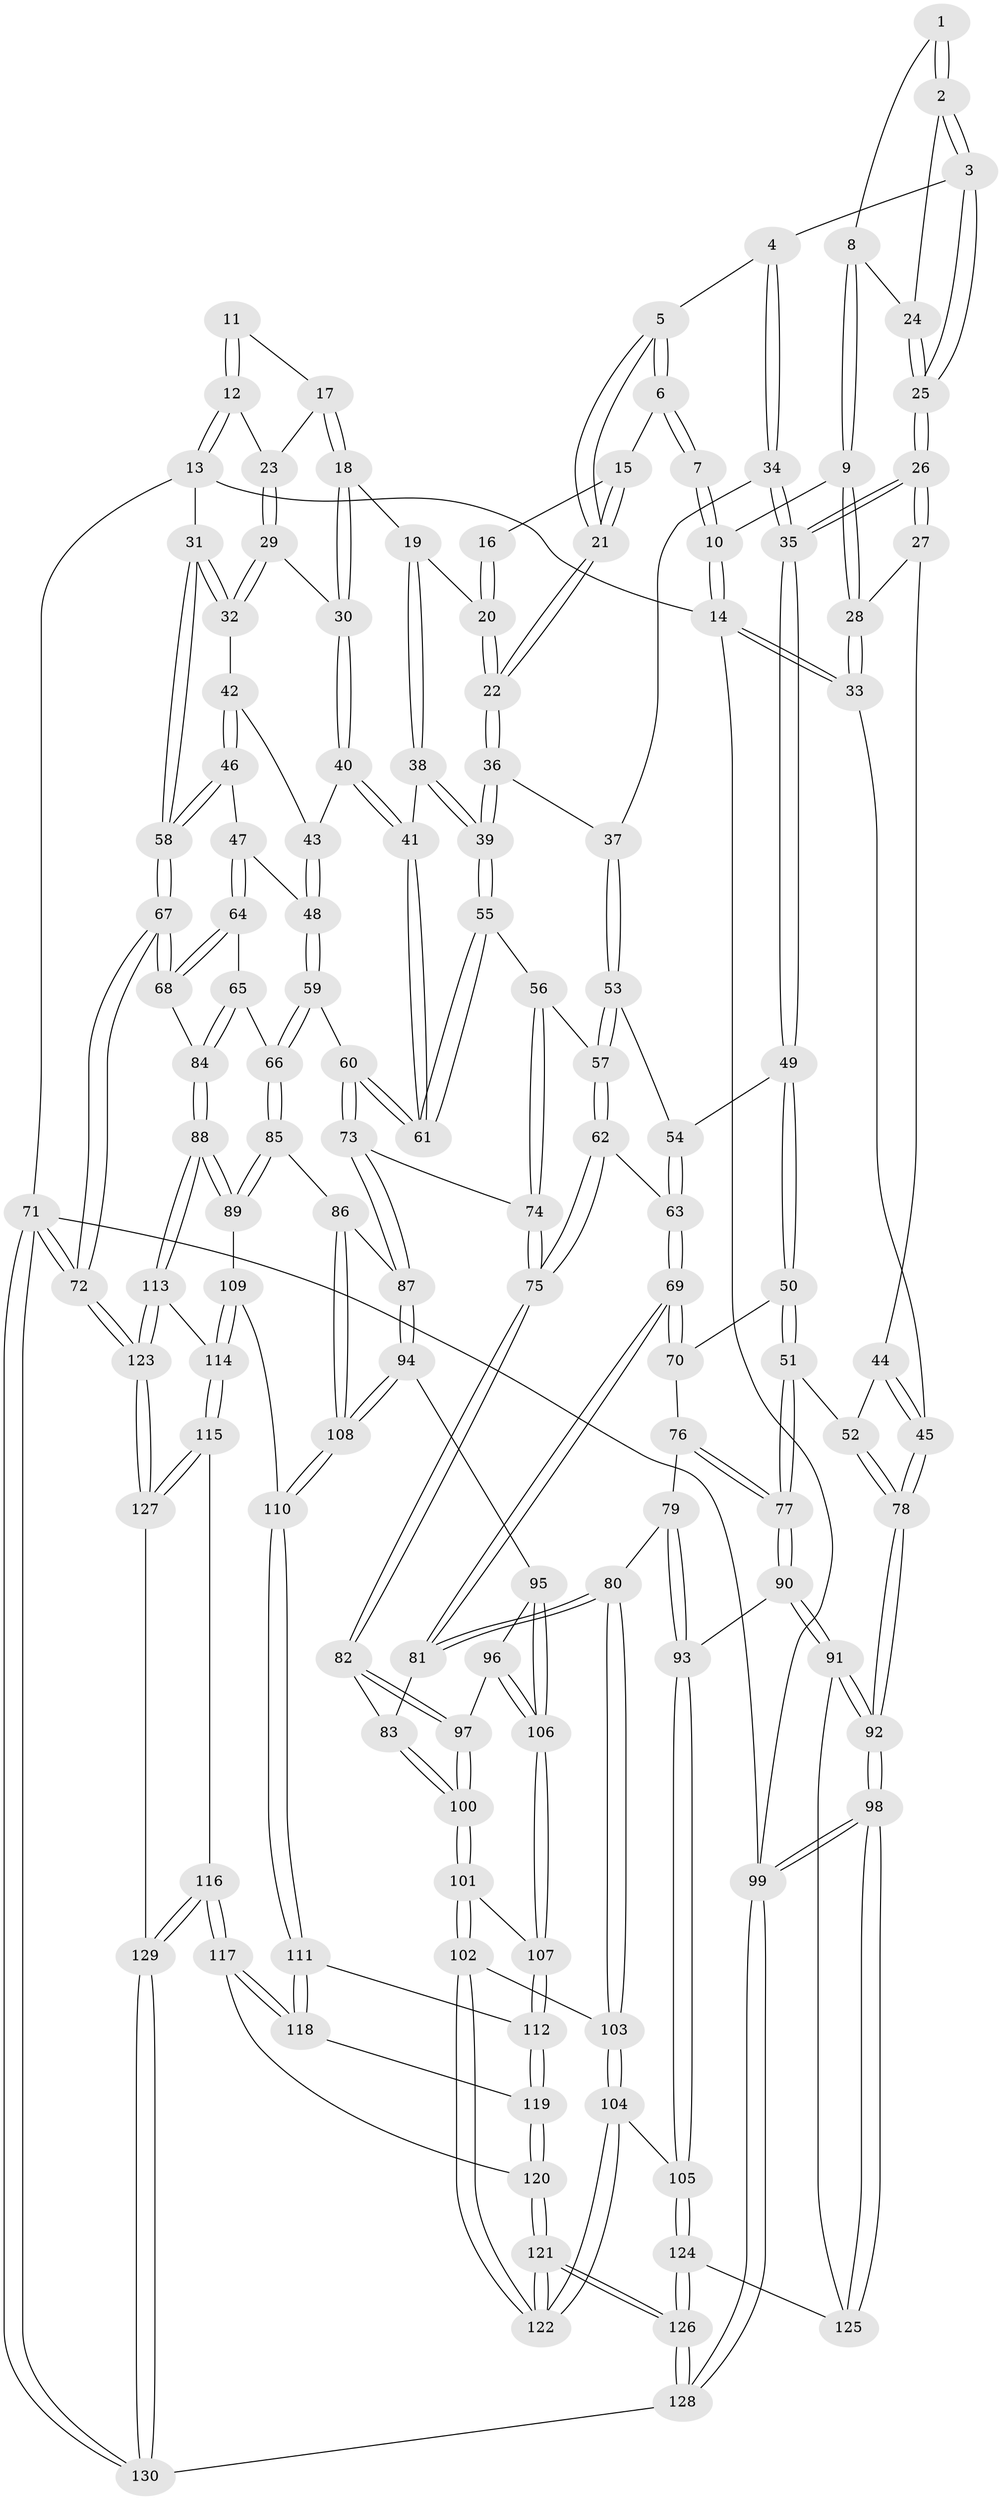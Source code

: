 // coarse degree distribution, {3: 0.12307692307692308, 4: 0.36923076923076925, 5: 0.27692307692307694, 7: 0.03076923076923077, 6: 0.16923076923076924, 8: 0.015384615384615385, 2: 0.015384615384615385}
// Generated by graph-tools (version 1.1) at 2025/21/03/04/25 18:21:17]
// undirected, 130 vertices, 322 edges
graph export_dot {
graph [start="1"]
  node [color=gray90,style=filled];
  1 [pos="+0.23527040966054175+0"];
  2 [pos="+0.2831469375070422+0.05423996914490128"];
  3 [pos="+0.29216422300042666+0.07238676793281257"];
  4 [pos="+0.32726987124548645+0.07860344704760383"];
  5 [pos="+0.3291493699593636+0.07722341423266907"];
  6 [pos="+0.43610206496626963+0"];
  7 [pos="+0.22491287735396218+0"];
  8 [pos="+0.2027159728661112+0.04532906221688649"];
  9 [pos="+0.11357750196143976+0.05466497866578597"];
  10 [pos="+0.04189606551789996+0"];
  11 [pos="+0.750371646518191+0"];
  12 [pos="+0.9985380411688182+0"];
  13 [pos="+1+0"];
  14 [pos="+0+0"];
  15 [pos="+0.4402849984814282+0"];
  16 [pos="+0.503340446120999+0"];
  17 [pos="+0.6976772339073234+0"];
  18 [pos="+0.666903361119519+0.08281589216514328"];
  19 [pos="+0.6130871436653632+0.09370497305491021"];
  20 [pos="+0.5809088325982906+0.08546774248472407"];
  21 [pos="+0.44565695645881664+0.06151741120579218"];
  22 [pos="+0.4806271643938644+0.12889809336409727"];
  23 [pos="+0.7700886465105797+0.06112455452157193"];
  24 [pos="+0.20317741881216775+0.04624517320135319"];
  25 [pos="+0.2165745251899853+0.14020235465550418"];
  26 [pos="+0.19983073827155287+0.17305039216551157"];
  27 [pos="+0.13576955728925766+0.15862646592034488"];
  28 [pos="+0.10608203725751232+0.09560497366302972"];
  29 [pos="+0.7713353134732134+0.08874120616911702"];
  30 [pos="+0.7382723280512072+0.14644197917021387"];
  31 [pos="+1+0"];
  32 [pos="+1+0"];
  33 [pos="+0+0.05116910120955884"];
  34 [pos="+0.3512427928131795+0.15857965770419935"];
  35 [pos="+0.2381714247295936+0.22250512796394378"];
  36 [pos="+0.47078446650994216+0.16100056203616697"];
  37 [pos="+0.437713783687022+0.1837297593217946"];
  38 [pos="+0.6107871773092802+0.21192030134205286"];
  39 [pos="+0.5658889296221273+0.2438416978916602"];
  40 [pos="+0.7534274181365005+0.1794170663159547"];
  41 [pos="+0.735226491040721+0.21701519074571227"];
  42 [pos="+0.8893501000805427+0.13538821686349864"];
  43 [pos="+0.8057767171421436+0.1744649465020047"];
  44 [pos="+0.0921549945286611+0.19156432434522203"];
  45 [pos="+0+0.24192520598744646"];
  46 [pos="+0.9193930201614594+0.30065711142628265"];
  47 [pos="+0.910396433867581+0.3098682209625935"];
  48 [pos="+0.9037766064105598+0.31058953461982847"];
  49 [pos="+0.24989837802942128+0.2877556034515457"];
  50 [pos="+0.2250497052277753+0.3294824067111573"];
  51 [pos="+0.14237054923976436+0.38240416354265705"];
  52 [pos="+0.10576801268534886+0.36062069838542354"];
  53 [pos="+0.4173942621816735+0.24644040495924102"];
  54 [pos="+0.30869867532312156+0.29372751765042593"];
  55 [pos="+0.5681070138883242+0.30463675465530804"];
  56 [pos="+0.5429008669745385+0.3393654057898361"];
  57 [pos="+0.46981325267338014+0.3488752356549911"];
  58 [pos="+1+0.1285911432291089"];
  59 [pos="+0.7682590244989097+0.3709171350228908"];
  60 [pos="+0.7596763283628282+0.3650025583362935"];
  61 [pos="+0.7375831588539632+0.3254143802404081"];
  62 [pos="+0.43179370401932876+0.39122359801073464"];
  63 [pos="+0.4145092749243617+0.39878920407085583"];
  64 [pos="+0.9626181649747396+0.4004622882144593"];
  65 [pos="+0.848712718465317+0.4367021758480183"];
  66 [pos="+0.7716293681311692+0.3817930944373592"];
  67 [pos="+1+0.5389186908469779"];
  68 [pos="+1+0.5292196326164593"];
  69 [pos="+0.38806810538767583+0.4329954769512346"];
  70 [pos="+0.26418448458687155+0.37551446889666174"];
  71 [pos="+1+1"];
  72 [pos="+1+1"];
  73 [pos="+0.611112906884659+0.44057269774044555"];
  74 [pos="+0.5888657997875097+0.4335176451239353"];
  75 [pos="+0.5220790546023109+0.4894848820363861"];
  76 [pos="+0.28273095318357055+0.4451248943736091"];
  77 [pos="+0.1383675283315028+0.5080994559137122"];
  78 [pos="+0+0.3005055881483322"];
  79 [pos="+0.3088732975662574+0.4720510186118084"];
  80 [pos="+0.3526264258244285+0.4716039141570472"];
  81 [pos="+0.38566634728305266+0.44102258626452373"];
  82 [pos="+0.5218711133040053+0.4901516943927863"];
  83 [pos="+0.4231159116605601+0.49280551332859046"];
  84 [pos="+0.9430881696383495+0.5665915458563869"];
  85 [pos="+0.7496691642614838+0.5289079593858043"];
  86 [pos="+0.7334495235380243+0.5288390105847949"];
  87 [pos="+0.634377399561949+0.49371178478107214"];
  88 [pos="+0.8389463120262203+0.6364139137025118"];
  89 [pos="+0.7766176867364348+0.5706904433130388"];
  90 [pos="+0.13028535772393823+0.5638576902959994"];
  91 [pos="+0+0.6268799153272223"];
  92 [pos="+0+0.6355150877818226"];
  93 [pos="+0.17748775128739003+0.5935527934160574"];
  94 [pos="+0.6026658880679141+0.5670861713529363"];
  95 [pos="+0.5941782735709171+0.564972076071107"];
  96 [pos="+0.5369470090039148+0.5119608018202786"];
  97 [pos="+0.5218634664209036+0.4910902238705251"];
  98 [pos="+0+1"];
  99 [pos="+0+1"];
  100 [pos="+0.438790772481738+0.6051668350872622"];
  101 [pos="+0.4386462915679163+0.6056803870018049"];
  102 [pos="+0.43251750111875037+0.6081708040001923"];
  103 [pos="+0.34839131869489837+0.5712931710556908"];
  104 [pos="+0.20343670085618573+0.6101808507165188"];
  105 [pos="+0.19377164041934314+0.609523526463621"];
  106 [pos="+0.5270209713878921+0.5923872664286354"];
  107 [pos="+0.4849104089630471+0.6240642062986134"];
  108 [pos="+0.6201373644862745+0.5931589727677"];
  109 [pos="+0.6341108908910502+0.6258388851806668"];
  110 [pos="+0.6244228085057694+0.6209644079946907"];
  111 [pos="+0.586770767451097+0.6551984651677555"];
  112 [pos="+0.49336646592975575+0.6327767693814171"];
  113 [pos="+0.8350836741351617+0.6503829224723886"];
  114 [pos="+0.7598908512947226+0.7470128176814698"];
  115 [pos="+0.7563225209862118+0.7571418182920852"];
  116 [pos="+0.661928921206278+0.8383752534662918"];
  117 [pos="+0.5995702126184772+0.8260227128630132"];
  118 [pos="+0.5866355557462025+0.7188470034133767"];
  119 [pos="+0.4998171140732093+0.6711009940607585"];
  120 [pos="+0.5016606289486374+0.8412215927621234"];
  121 [pos="+0.3989600790694073+0.8835580882409516"];
  122 [pos="+0.38090278448224124+0.7153335969985694"];
  123 [pos="+1+1"];
  124 [pos="+0.20319533402891957+0.8183189323770635"];
  125 [pos="+0.1705025723723383+0.8242730985573714"];
  126 [pos="+0.3610358301346583+0.9262224091072749"];
  127 [pos="+1+0.9710554080930304"];
  128 [pos="+0.3476157485188637+1"];
  129 [pos="+0.6914139507039471+0.9267104587099956"];
  130 [pos="+0.6607736997043195+1"];
  1 -- 2;
  1 -- 2;
  1 -- 8;
  2 -- 3;
  2 -- 3;
  2 -- 24;
  3 -- 4;
  3 -- 25;
  3 -- 25;
  4 -- 5;
  4 -- 34;
  4 -- 34;
  5 -- 6;
  5 -- 6;
  5 -- 21;
  5 -- 21;
  6 -- 7;
  6 -- 7;
  6 -- 15;
  7 -- 10;
  7 -- 10;
  8 -- 9;
  8 -- 9;
  8 -- 24;
  9 -- 10;
  9 -- 28;
  9 -- 28;
  10 -- 14;
  10 -- 14;
  11 -- 12;
  11 -- 12;
  11 -- 17;
  12 -- 13;
  12 -- 13;
  12 -- 23;
  13 -- 14;
  13 -- 31;
  13 -- 71;
  14 -- 33;
  14 -- 33;
  14 -- 99;
  15 -- 16;
  15 -- 21;
  15 -- 21;
  16 -- 20;
  16 -- 20;
  17 -- 18;
  17 -- 18;
  17 -- 23;
  18 -- 19;
  18 -- 30;
  18 -- 30;
  19 -- 20;
  19 -- 38;
  19 -- 38;
  20 -- 22;
  20 -- 22;
  21 -- 22;
  21 -- 22;
  22 -- 36;
  22 -- 36;
  23 -- 29;
  23 -- 29;
  24 -- 25;
  24 -- 25;
  25 -- 26;
  25 -- 26;
  26 -- 27;
  26 -- 27;
  26 -- 35;
  26 -- 35;
  27 -- 28;
  27 -- 44;
  28 -- 33;
  28 -- 33;
  29 -- 30;
  29 -- 32;
  29 -- 32;
  30 -- 40;
  30 -- 40;
  31 -- 32;
  31 -- 32;
  31 -- 58;
  31 -- 58;
  32 -- 42;
  33 -- 45;
  34 -- 35;
  34 -- 35;
  34 -- 37;
  35 -- 49;
  35 -- 49;
  36 -- 37;
  36 -- 39;
  36 -- 39;
  37 -- 53;
  37 -- 53;
  38 -- 39;
  38 -- 39;
  38 -- 41;
  39 -- 55;
  39 -- 55;
  40 -- 41;
  40 -- 41;
  40 -- 43;
  41 -- 61;
  41 -- 61;
  42 -- 43;
  42 -- 46;
  42 -- 46;
  43 -- 48;
  43 -- 48;
  44 -- 45;
  44 -- 45;
  44 -- 52;
  45 -- 78;
  45 -- 78;
  46 -- 47;
  46 -- 58;
  46 -- 58;
  47 -- 48;
  47 -- 64;
  47 -- 64;
  48 -- 59;
  48 -- 59;
  49 -- 50;
  49 -- 50;
  49 -- 54;
  50 -- 51;
  50 -- 51;
  50 -- 70;
  51 -- 52;
  51 -- 77;
  51 -- 77;
  52 -- 78;
  52 -- 78;
  53 -- 54;
  53 -- 57;
  53 -- 57;
  54 -- 63;
  54 -- 63;
  55 -- 56;
  55 -- 61;
  55 -- 61;
  56 -- 57;
  56 -- 74;
  56 -- 74;
  57 -- 62;
  57 -- 62;
  58 -- 67;
  58 -- 67;
  59 -- 60;
  59 -- 66;
  59 -- 66;
  60 -- 61;
  60 -- 61;
  60 -- 73;
  60 -- 73;
  62 -- 63;
  62 -- 75;
  62 -- 75;
  63 -- 69;
  63 -- 69;
  64 -- 65;
  64 -- 68;
  64 -- 68;
  65 -- 66;
  65 -- 84;
  65 -- 84;
  66 -- 85;
  66 -- 85;
  67 -- 68;
  67 -- 68;
  67 -- 72;
  67 -- 72;
  68 -- 84;
  69 -- 70;
  69 -- 70;
  69 -- 81;
  69 -- 81;
  70 -- 76;
  71 -- 72;
  71 -- 72;
  71 -- 130;
  71 -- 130;
  71 -- 99;
  72 -- 123;
  72 -- 123;
  73 -- 74;
  73 -- 87;
  73 -- 87;
  74 -- 75;
  74 -- 75;
  75 -- 82;
  75 -- 82;
  76 -- 77;
  76 -- 77;
  76 -- 79;
  77 -- 90;
  77 -- 90;
  78 -- 92;
  78 -- 92;
  79 -- 80;
  79 -- 93;
  79 -- 93;
  80 -- 81;
  80 -- 81;
  80 -- 103;
  80 -- 103;
  81 -- 83;
  82 -- 83;
  82 -- 97;
  82 -- 97;
  83 -- 100;
  83 -- 100;
  84 -- 88;
  84 -- 88;
  85 -- 86;
  85 -- 89;
  85 -- 89;
  86 -- 87;
  86 -- 108;
  86 -- 108;
  87 -- 94;
  87 -- 94;
  88 -- 89;
  88 -- 89;
  88 -- 113;
  88 -- 113;
  89 -- 109;
  90 -- 91;
  90 -- 91;
  90 -- 93;
  91 -- 92;
  91 -- 92;
  91 -- 125;
  92 -- 98;
  92 -- 98;
  93 -- 105;
  93 -- 105;
  94 -- 95;
  94 -- 108;
  94 -- 108;
  95 -- 96;
  95 -- 106;
  95 -- 106;
  96 -- 97;
  96 -- 106;
  96 -- 106;
  97 -- 100;
  97 -- 100;
  98 -- 99;
  98 -- 99;
  98 -- 125;
  98 -- 125;
  99 -- 128;
  99 -- 128;
  100 -- 101;
  100 -- 101;
  101 -- 102;
  101 -- 102;
  101 -- 107;
  102 -- 103;
  102 -- 122;
  102 -- 122;
  103 -- 104;
  103 -- 104;
  104 -- 105;
  104 -- 122;
  104 -- 122;
  105 -- 124;
  105 -- 124;
  106 -- 107;
  106 -- 107;
  107 -- 112;
  107 -- 112;
  108 -- 110;
  108 -- 110;
  109 -- 110;
  109 -- 114;
  109 -- 114;
  110 -- 111;
  110 -- 111;
  111 -- 112;
  111 -- 118;
  111 -- 118;
  112 -- 119;
  112 -- 119;
  113 -- 114;
  113 -- 123;
  113 -- 123;
  114 -- 115;
  114 -- 115;
  115 -- 116;
  115 -- 127;
  115 -- 127;
  116 -- 117;
  116 -- 117;
  116 -- 129;
  116 -- 129;
  117 -- 118;
  117 -- 118;
  117 -- 120;
  118 -- 119;
  119 -- 120;
  119 -- 120;
  120 -- 121;
  120 -- 121;
  121 -- 122;
  121 -- 122;
  121 -- 126;
  121 -- 126;
  123 -- 127;
  123 -- 127;
  124 -- 125;
  124 -- 126;
  124 -- 126;
  126 -- 128;
  126 -- 128;
  127 -- 129;
  128 -- 130;
  129 -- 130;
  129 -- 130;
}
